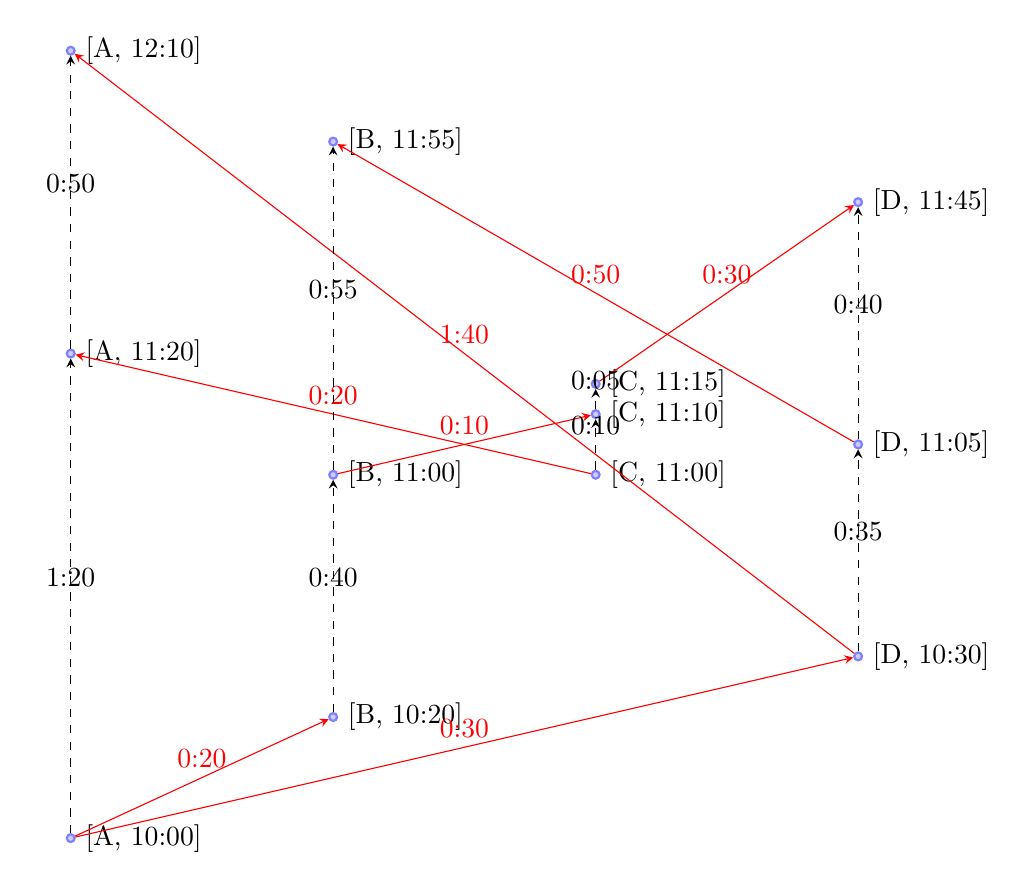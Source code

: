 		\tikzstyle{place}=[circle,draw=blue!50,fill=blue!20,thick,inner sep=1pt]
		\begin{tikzpicture}[>=stealth,->,looseness=.5,auto])
			%NODES-------------------------------------------------------------
			\node (A_600) at (0.0,0.0) [place, label=right:{[A, 10:00]}] {};
			\node (D_630) at (10.0,2.308) [place, label=right:{[D, 10:30]}] {};
			\node (B_620) at (3.333,1.538) [place, label=right:{[B, 10:20]}] {};
			\node (B_660) at (3.333,4.615) [place, label=right:{[B, 11:00]}] {};
			\node (C_670) at (6.667,5.385) [place, label=right:{[C, 11:10]}] {};
			\node (C_675) at (6.667,5.769) [place, label=right:{[C, 11:15]}] {};
			\node (D_705) at (10.0,8.077) [place, label=right:{[D, 11:45]}] {};
			\node (A_730) at (0.0,10.0) [place, label=right:{[A, 12:10]}] {};
			\node (C_660) at (6.667,4.615) [place, label=right:{[C, 11:00]}] {};
			\node (A_680) at (0.0,6.154) [place, label=right:{[A, 11:20]}] {};
			\node (D_665) at (10.0,5.0) [place, label=right:{[D, 11:05]}] {};
			\node (B_715) at (3.333,8.846) [place, label=right:{[B, 11:55]}] {};
			%CONNECTIONS-------------------------------------------------------
			\draw [red] (A_600) -- (D_630) node [midway, above] {0:30};
			\draw [red] (A_600) -- (B_620) node [midway, above] {0:20};
			\draw [red] (D_630) -- (A_730) node [midway, above] {1:40};
			\draw [red] (B_660) -- (C_670) node [midway, above] {0:10};
			\draw [red] (C_675) -- (D_705) node [midway, above] {0:30};
			\draw [red] (C_660) -- (A_680) node [midway, above] {0:20};
			\draw [red] (D_665) -- (B_715) node [midway, above] {0:50};
			%WAITING-----------------------------------------------------------
			\draw [dashed] (D_630) -- (D_665) node [midway, above] {0:35};
			\draw [dashed] (D_665) -- (D_705) node [midway, above] {0:40};
			\draw [dashed] (A_600) -- (A_680) node [midway, above] {1:20};
			\draw [dashed] (A_680) -- (A_730) node [midway, above] {0:50};
			\draw [dashed] (B_620) -- (B_660) node [midway, above] {0:40};
			\draw [dashed] (B_660) -- (B_715) node [midway, above] {0:55};
			\draw [dashed] (C_660) -- (C_670) node [midway, above] {0:10};
			\draw [dashed] (C_670) -- (C_675) node [midway, above] {0:05};
		\end{tikzpicture}
